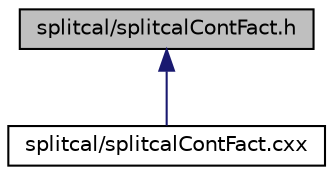 digraph "splitcal/splitcalContFact.h"
{
 // LATEX_PDF_SIZE
  edge [fontname="Helvetica",fontsize="10",labelfontname="Helvetica",labelfontsize="10"];
  node [fontname="Helvetica",fontsize="10",shape=record];
  Node1 [label="splitcal/splitcalContFact.h",height=0.2,width=0.4,color="black", fillcolor="grey75", style="filled", fontcolor="black",tooltip=" "];
  Node1 -> Node2 [dir="back",color="midnightblue",fontsize="10",style="solid",fontname="Helvetica"];
  Node2 [label="splitcal/splitcalContFact.cxx",height=0.2,width=0.4,color="black", fillcolor="white", style="filled",URL="$splitcalContFact_8cxx.html",tooltip=" "];
}
